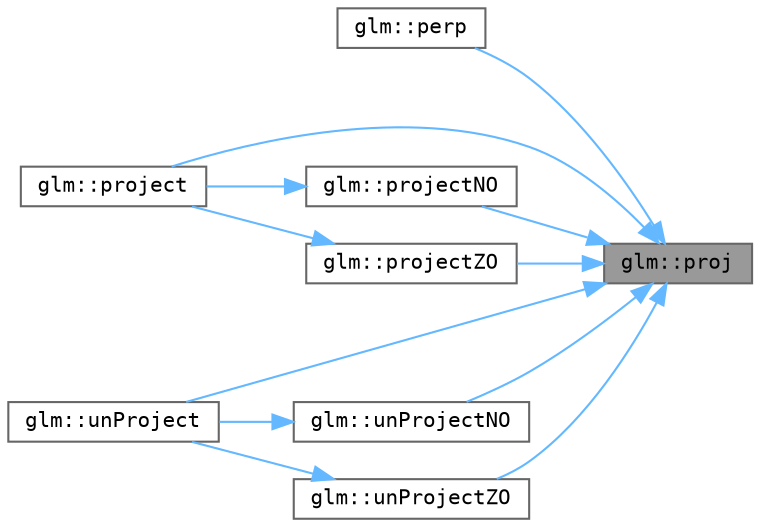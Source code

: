 digraph "glm::proj"
{
 // LATEX_PDF_SIZE
  bgcolor="transparent";
  edge [fontname=Terminal,fontsize=10,labelfontname=Helvetica,labelfontsize=10];
  node [fontname=Terminal,fontsize=10,shape=box,height=0.2,width=0.4];
  rankdir="RL";
  Node1 [label="glm::proj",height=0.2,width=0.4,color="gray40", fillcolor="grey60", style="filled", fontcolor="black",tooltip=" "];
  Node1 -> Node2 [dir="back",color="steelblue1",style="solid"];
  Node2 [label="glm::perp",height=0.2,width=0.4,color="grey40", fillcolor="white", style="filled",URL="$group__gtx__perpendicular.html#ga264cfc4e180cf9b852e943b35089003c",tooltip=" "];
  Node1 -> Node3 [dir="back",color="steelblue1",style="solid"];
  Node3 [label="glm::project",height=0.2,width=0.4,color="grey40", fillcolor="white", style="filled",URL="$group__ext__matrix__projection.html#ga478b351626e39c8e33e042ea8d1f418e",tooltip=" "];
  Node1 -> Node4 [dir="back",color="steelblue1",style="solid"];
  Node4 [label="glm::projectNO",height=0.2,width=0.4,color="grey40", fillcolor="white", style="filled",URL="$group__ext__matrix__projection.html#ga7f81da150745ac8f4af75d6ce29ab81d",tooltip=" "];
  Node4 -> Node3 [dir="back",color="steelblue1",style="solid"];
  Node1 -> Node5 [dir="back",color="steelblue1",style="solid"];
  Node5 [label="glm::projectZO",height=0.2,width=0.4,color="grey40", fillcolor="white", style="filled",URL="$group__ext__matrix__projection.html#gaf98ec0fecd3a5d07592e01750927599f",tooltip=" "];
  Node5 -> Node3 [dir="back",color="steelblue1",style="solid"];
  Node1 -> Node6 [dir="back",color="steelblue1",style="solid"];
  Node6 [label="glm::unProject",height=0.2,width=0.4,color="grey40", fillcolor="white", style="filled",URL="$group__ext__matrix__projection.html#gaefa35b1dbf52941052a5a3aadc298106",tooltip=" "];
  Node1 -> Node7 [dir="back",color="steelblue1",style="solid"];
  Node7 [label="glm::unProjectNO",height=0.2,width=0.4,color="grey40", fillcolor="white", style="filled",URL="$group__ext__matrix__projection.html#ga6214935f32f38e1dc13ba66135eb5784",tooltip=" "];
  Node7 -> Node6 [dir="back",color="steelblue1",style="solid"];
  Node1 -> Node8 [dir="back",color="steelblue1",style="solid"];
  Node8 [label="glm::unProjectZO",height=0.2,width=0.4,color="grey40", fillcolor="white", style="filled",URL="$group__ext__matrix__projection.html#ga9b3ec0d9aeea52bbcc8c1fc3fc9830e3",tooltip=" "];
  Node8 -> Node6 [dir="back",color="steelblue1",style="solid"];
}
